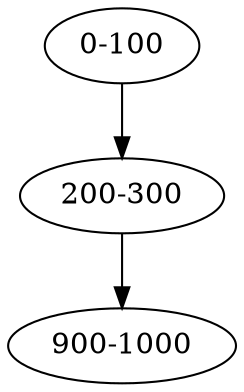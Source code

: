 strict digraph G {
"900-1000" [data="[id=G1.1,strand=+,score=0.100000]"];
"0-100" [data="[id=G1.1,strand=+,score=0.100000]"];
"200-300" [data="[id=G1.1,strand=+,score=0.100000]"];
"0-100" -> "200-300"  [data="[id=G1.1,strand=+,score=0.001000]"];
"200-300" -> "900-1000"  [data="[id=G1.1,strand=+,score=0.001000]"];
}
